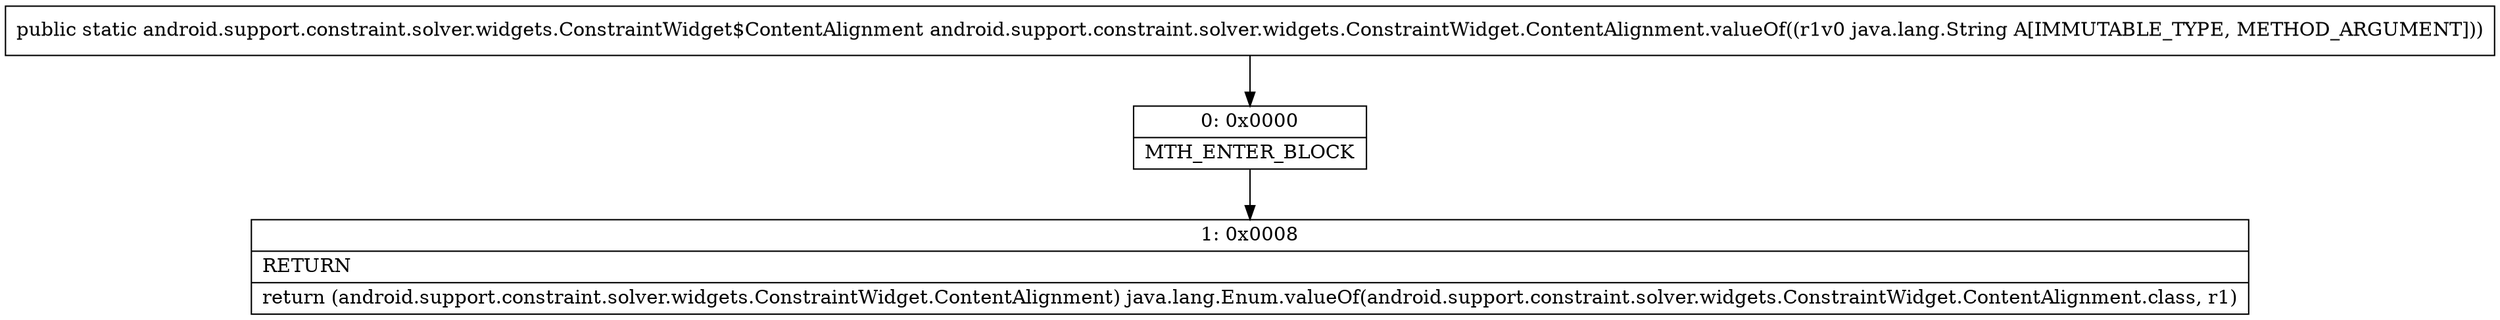 digraph "CFG forandroid.support.constraint.solver.widgets.ConstraintWidget.ContentAlignment.valueOf(Ljava\/lang\/String;)Landroid\/support\/constraint\/solver\/widgets\/ConstraintWidget$ContentAlignment;" {
Node_0 [shape=record,label="{0\:\ 0x0000|MTH_ENTER_BLOCK\l}"];
Node_1 [shape=record,label="{1\:\ 0x0008|RETURN\l|return (android.support.constraint.solver.widgets.ConstraintWidget.ContentAlignment) java.lang.Enum.valueOf(android.support.constraint.solver.widgets.ConstraintWidget.ContentAlignment.class, r1)\l}"];
MethodNode[shape=record,label="{public static android.support.constraint.solver.widgets.ConstraintWidget$ContentAlignment android.support.constraint.solver.widgets.ConstraintWidget.ContentAlignment.valueOf((r1v0 java.lang.String A[IMMUTABLE_TYPE, METHOD_ARGUMENT])) }"];
MethodNode -> Node_0;
Node_0 -> Node_1;
}

